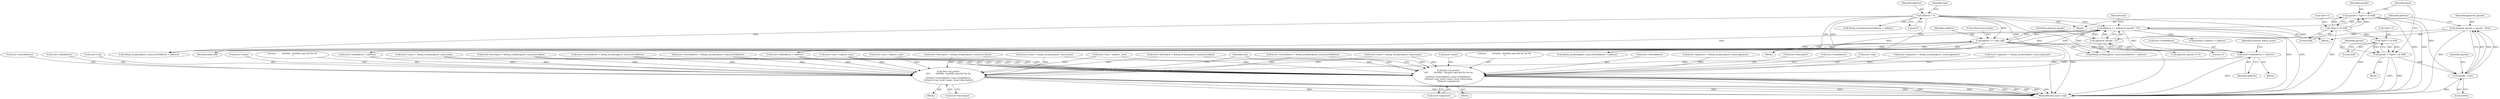digraph "0_radare2_ad55822430a03fe075221b543efb434567e9e431@pointer" {
"1000739" [label="(Call,local->endAddress = address)"];
"1000945" [label="(Call,address += (adjusted_opcode / 15))"];
"1000947" [label="(Call,adjusted_opcode / 15)"];
"1000940" [label="(Call,adjusted_opcode = opcode - 0x0a)"];
"1000942" [label="(Call,opcode - 0x0a)"];
"1000401" [label="(Call,opcode = *(p4++) & 0xff)"];
"1000403" [label="(Call,*(p4++) & 0xff)"];
"1000991" [label="(Call,opcode = *(p4++) & 0xff)"];
"1000993" [label="(Call,*(p4++) & 0xff)"];
"1000431" [label="(Call,address += addr_diff)"];
"1000201" [label="(Call,address = 0)"];
"1001073" [label="(Call,rbin->cb_printf (\n\t\t\t\t\"        0x%04x - 0x%04x reg=%d %s %s %s\n\",\n\t\t\t\tlocal->startAddress, local->endAddress,\n\t\t\t\tlocal->reg, local->name, local->descriptor,\n\t\t\t\tlocal->signature))"];
"1001095" [label="(Call,rbin->cb_printf (\n\t\t\t\t\"        0x%04x - 0x%04x reg=%d %s %s\n\",\n\t\t\t\tlocal->startAddress, local->endAddress,\n\t\t\t\tlocal->reg, local->name, local->descriptor))"];
"1000942" [label="(Call,opcode - 0x0a)"];
"1000678" [label="(Block,)"];
"1001096" [label="(Literal,\"        0x%04x - 0x%04x reg=%d %s %s\n\")"];
"1000432" [label="(Identifier,address)"];
"1000739" [label="(Call,local->endAddress = address)"];
"1001072" [label="(Block,)"];
"1000765" [label="(Call,debug_locals[register_num].startAddress = address)"];
"1000944" [label="(Literal,0x0a)"];
"1000740" [label="(Call,local->endAddress)"];
"1001087" [label="(Call,local->descriptor)"];
"1000517" [label="(Call,local->name = debug_locals[register_num].name)"];
"1000420" [label="(Block,)"];
"1000589" [label="(Call,debug_locals[register_num].startAddress = address)"];
"1000947" [label="(Call,adjusted_opcode / 15)"];
"1001078" [label="(Call,local->endAddress)"];
"1001114" [label="(Identifier,reg)"];
"1000558" [label="(Call,local->reg = register_num)"];
"1000693" [label="(Call,local->name = debug_locals[register_num].name)"];
"1000945" [label="(Call,address += (adjusted_opcode / 15))"];
"1001097" [label="(Call,local->startAddress)"];
"1000206" [label="(Identifier,line)"];
"1000563" [label="(Call,local->endAddress = address)"];
"1001081" [label="(Call,local->reg)"];
"1000410" [label="(Block,)"];
"1000431" [label="(Call,address += addr_diff)"];
"1000849" [label="(Call,local->signature = debug_locals[register_num].signature)"];
"1000401" [label="(Call,opcode = *(p4++) & 0xff)"];
"1001100" [label="(Call,local->endAddress)"];
"1000951" [label="(Identifier,line)"];
"1000544" [label="(Call,local->signature = debug_locals[register_num].signature)"];
"1000201" [label="(Call,address = 0)"];
"1000384" [label="(Call,debug_locals[reg].startAddress = address)"];
"1001095" [label="(Call,rbin->cb_printf (\n\t\t\t\t\"        0x%04x - 0x%04x reg=%d %s %s\n\",\n\t\t\t\tlocal->startAddress, local->endAddress,\n\t\t\t\tlocal->reg, local->name, local->descriptor))"];
"1001084" [label="(Call,local->name)"];
"1000745" [label="(Identifier,emitted_debug_locals)"];
"1000402" [label="(Identifier,opcode)"];
"1000535" [label="(Call,local->startAddress = debug_locals[register_num].startAddress)"];
"1000404" [label="(Call,*(p4++))"];
"1001073" [label="(Call,rbin->cb_printf (\n\t\t\t\t\"        0x%04x - 0x%04x reg=%d %s %s %s\n\",\n\t\t\t\tlocal->startAddress, local->endAddress,\n\t\t\t\tlocal->reg, local->name, local->descriptor,\n\t\t\t\tlocal->signature))"];
"1000203" [label="(Literal,0)"];
"1000202" [label="(Identifier,address)"];
"1000831" [label="(Call,local->descriptor = debug_locals[register_num].descriptor)"];
"1000409" [label="(Identifier,keep)"];
"1000993" [label="(Call,*(p4++) & 0xff)"];
"1000904" [label="(Call,debug_locals[register_num].startAddress = address)"];
"1000955" [label="(Call,adjusted_opcode % 15)"];
"1000822" [label="(Call,local->name = debug_locals[register_num].name)"];
"1000526" [label="(Call,local->descriptor = debug_locals[register_num].descriptor)"];
"1000433" [label="(Identifier,addr_diff)"];
"1000997" [label="(Literal,0xff)"];
"1000840" [label="(Call,local->startAddress = debug_locals[register_num].startAddress)"];
"1000702" [label="(Call,local->descriptor = debug_locals[register_num].descriptor)"];
"1001074" [label="(Literal,\"        0x%04x - 0x%04x reg=%d %s %s %s\n\")"];
"1001109" [label="(Call,local->descriptor)"];
"1000403" [label="(Call,*(p4++) & 0xff)"];
"1001075" [label="(Call,local->startAddress)"];
"1000992" [label="(Identifier,opcode)"];
"1001187" [label="(MethodReturn,static void)"];
"1000940" [label="(Call,adjusted_opcode = opcode - 0x0a)"];
"1000946" [label="(Identifier,address)"];
"1000711" [label="(Call,local->startAddress = debug_locals[register_num].startAddress)"];
"1000734" [label="(Call,local->reg = register_num)"];
"1001094" [label="(Block,)"];
"1001103" [label="(Call,local->reg)"];
"1000948" [label="(Identifier,adjusted_opcode)"];
"1000994" [label="(Call,*(p4++))"];
"1001106" [label="(Call,local->name)"];
"1000941" [label="(Identifier,adjusted_opcode)"];
"1000949" [label="(Literal,15)"];
"1000720" [label="(Call,local->signature = debug_locals[register_num].signature)"];
"1000868" [label="(Call,local->endAddress = address)"];
"1000407" [label="(Literal,0xff)"];
"1000434" [label="(ControlStructure,break;)"];
"1000991" [label="(Call,opcode = *(p4++) & 0xff)"];
"1000123" [label="(Block,)"];
"1001090" [label="(Call,local->signature)"];
"1000943" [label="(Identifier,opcode)"];
"1000977" [label="(Call,position->address = address)"];
"1000863" [label="(Call,local->reg = register_num)"];
"1000743" [label="(Identifier,address)"];
"1000938" [label="(Block,)"];
"1000739" -> "1000678"  [label="AST: "];
"1000739" -> "1000743"  [label="CFG: "];
"1000740" -> "1000739"  [label="AST: "];
"1000743" -> "1000739"  [label="AST: "];
"1000745" -> "1000739"  [label="CFG: "];
"1000739" -> "1001187"  [label="DDG: "];
"1000945" -> "1000739"  [label="DDG: "];
"1000431" -> "1000739"  [label="DDG: "];
"1000201" -> "1000739"  [label="DDG: "];
"1000739" -> "1001073"  [label="DDG: "];
"1000739" -> "1001095"  [label="DDG: "];
"1000945" -> "1000938"  [label="AST: "];
"1000945" -> "1000947"  [label="CFG: "];
"1000946" -> "1000945"  [label="AST: "];
"1000947" -> "1000945"  [label="AST: "];
"1000951" -> "1000945"  [label="CFG: "];
"1000945" -> "1001187"  [label="DDG: "];
"1000945" -> "1001187"  [label="DDG: "];
"1000945" -> "1000431"  [label="DDG: "];
"1000945" -> "1000563"  [label="DDG: "];
"1000945" -> "1000589"  [label="DDG: "];
"1000945" -> "1000765"  [label="DDG: "];
"1000945" -> "1000868"  [label="DDG: "];
"1000945" -> "1000904"  [label="DDG: "];
"1000947" -> "1000945"  [label="DDG: "];
"1000947" -> "1000945"  [label="DDG: "];
"1000431" -> "1000945"  [label="DDG: "];
"1000201" -> "1000945"  [label="DDG: "];
"1000945" -> "1000977"  [label="DDG: "];
"1000947" -> "1000949"  [label="CFG: "];
"1000948" -> "1000947"  [label="AST: "];
"1000949" -> "1000947"  [label="AST: "];
"1000940" -> "1000947"  [label="DDG: "];
"1000947" -> "1000955"  [label="DDG: "];
"1000940" -> "1000938"  [label="AST: "];
"1000940" -> "1000942"  [label="CFG: "];
"1000941" -> "1000940"  [label="AST: "];
"1000942" -> "1000940"  [label="AST: "];
"1000946" -> "1000940"  [label="CFG: "];
"1000940" -> "1001187"  [label="DDG: "];
"1000942" -> "1000940"  [label="DDG: "];
"1000942" -> "1000940"  [label="DDG: "];
"1000942" -> "1000944"  [label="CFG: "];
"1000943" -> "1000942"  [label="AST: "];
"1000944" -> "1000942"  [label="AST: "];
"1000942" -> "1001187"  [label="DDG: "];
"1000401" -> "1000942"  [label="DDG: "];
"1000991" -> "1000942"  [label="DDG: "];
"1000401" -> "1000123"  [label="AST: "];
"1000401" -> "1000403"  [label="CFG: "];
"1000402" -> "1000401"  [label="AST: "];
"1000403" -> "1000401"  [label="AST: "];
"1000409" -> "1000401"  [label="CFG: "];
"1000401" -> "1001187"  [label="DDG: "];
"1000401" -> "1001187"  [label="DDG: "];
"1000403" -> "1000401"  [label="DDG: "];
"1000403" -> "1000401"  [label="DDG: "];
"1000403" -> "1000407"  [label="CFG: "];
"1000404" -> "1000403"  [label="AST: "];
"1000407" -> "1000403"  [label="AST: "];
"1000403" -> "1001187"  [label="DDG: "];
"1000403" -> "1000993"  [label="DDG: "];
"1000991" -> "1000410"  [label="AST: "];
"1000991" -> "1000993"  [label="CFG: "];
"1000992" -> "1000991"  [label="AST: "];
"1000993" -> "1000991"  [label="AST: "];
"1000409" -> "1000991"  [label="CFG: "];
"1000991" -> "1001187"  [label="DDG: "];
"1000991" -> "1001187"  [label="DDG: "];
"1000993" -> "1000991"  [label="DDG: "];
"1000993" -> "1000991"  [label="DDG: "];
"1000993" -> "1000997"  [label="CFG: "];
"1000994" -> "1000993"  [label="AST: "];
"1000997" -> "1000993"  [label="AST: "];
"1000993" -> "1001187"  [label="DDG: "];
"1000431" -> "1000420"  [label="AST: "];
"1000431" -> "1000433"  [label="CFG: "];
"1000432" -> "1000431"  [label="AST: "];
"1000433" -> "1000431"  [label="AST: "];
"1000434" -> "1000431"  [label="CFG: "];
"1000431" -> "1001187"  [label="DDG: "];
"1000431" -> "1001187"  [label="DDG: "];
"1000201" -> "1000431"  [label="DDG: "];
"1000431" -> "1000563"  [label="DDG: "];
"1000431" -> "1000589"  [label="DDG: "];
"1000431" -> "1000765"  [label="DDG: "];
"1000431" -> "1000868"  [label="DDG: "];
"1000431" -> "1000904"  [label="DDG: "];
"1000201" -> "1000123"  [label="AST: "];
"1000201" -> "1000203"  [label="CFG: "];
"1000202" -> "1000201"  [label="AST: "];
"1000203" -> "1000201"  [label="AST: "];
"1000206" -> "1000201"  [label="CFG: "];
"1000201" -> "1001187"  [label="DDG: "];
"1000201" -> "1000384"  [label="DDG: "];
"1000201" -> "1000563"  [label="DDG: "];
"1000201" -> "1000589"  [label="DDG: "];
"1000201" -> "1000765"  [label="DDG: "];
"1000201" -> "1000868"  [label="DDG: "];
"1000201" -> "1000904"  [label="DDG: "];
"1001073" -> "1001072"  [label="AST: "];
"1001073" -> "1001090"  [label="CFG: "];
"1001074" -> "1001073"  [label="AST: "];
"1001075" -> "1001073"  [label="AST: "];
"1001078" -> "1001073"  [label="AST: "];
"1001081" -> "1001073"  [label="AST: "];
"1001084" -> "1001073"  [label="AST: "];
"1001087" -> "1001073"  [label="AST: "];
"1001090" -> "1001073"  [label="AST: "];
"1001114" -> "1001073"  [label="CFG: "];
"1001073" -> "1001187"  [label="DDG: "];
"1001073" -> "1001187"  [label="DDG: "];
"1001073" -> "1001187"  [label="DDG: "];
"1001073" -> "1001187"  [label="DDG: "];
"1001073" -> "1001187"  [label="DDG: "];
"1001073" -> "1001187"  [label="DDG: "];
"1001073" -> "1001187"  [label="DDG: "];
"1000711" -> "1001073"  [label="DDG: "];
"1000535" -> "1001073"  [label="DDG: "];
"1000840" -> "1001073"  [label="DDG: "];
"1000563" -> "1001073"  [label="DDG: "];
"1000868" -> "1001073"  [label="DDG: "];
"1000734" -> "1001073"  [label="DDG: "];
"1000863" -> "1001073"  [label="DDG: "];
"1000558" -> "1001073"  [label="DDG: "];
"1000822" -> "1001073"  [label="DDG: "];
"1000517" -> "1001073"  [label="DDG: "];
"1000693" -> "1001073"  [label="DDG: "];
"1000831" -> "1001073"  [label="DDG: "];
"1000526" -> "1001073"  [label="DDG: "];
"1000702" -> "1001073"  [label="DDG: "];
"1000849" -> "1001073"  [label="DDG: "];
"1000720" -> "1001073"  [label="DDG: "];
"1000544" -> "1001073"  [label="DDG: "];
"1001095" -> "1001094"  [label="AST: "];
"1001095" -> "1001109"  [label="CFG: "];
"1001096" -> "1001095"  [label="AST: "];
"1001097" -> "1001095"  [label="AST: "];
"1001100" -> "1001095"  [label="AST: "];
"1001103" -> "1001095"  [label="AST: "];
"1001106" -> "1001095"  [label="AST: "];
"1001109" -> "1001095"  [label="AST: "];
"1001114" -> "1001095"  [label="CFG: "];
"1001095" -> "1001187"  [label="DDG: "];
"1001095" -> "1001187"  [label="DDG: "];
"1001095" -> "1001187"  [label="DDG: "];
"1001095" -> "1001187"  [label="DDG: "];
"1001095" -> "1001187"  [label="DDG: "];
"1001095" -> "1001187"  [label="DDG: "];
"1000711" -> "1001095"  [label="DDG: "];
"1000535" -> "1001095"  [label="DDG: "];
"1000840" -> "1001095"  [label="DDG: "];
"1000563" -> "1001095"  [label="DDG: "];
"1000868" -> "1001095"  [label="DDG: "];
"1000734" -> "1001095"  [label="DDG: "];
"1000863" -> "1001095"  [label="DDG: "];
"1000558" -> "1001095"  [label="DDG: "];
"1000822" -> "1001095"  [label="DDG: "];
"1000517" -> "1001095"  [label="DDG: "];
"1000693" -> "1001095"  [label="DDG: "];
"1000831" -> "1001095"  [label="DDG: "];
"1000526" -> "1001095"  [label="DDG: "];
"1000702" -> "1001095"  [label="DDG: "];
}
